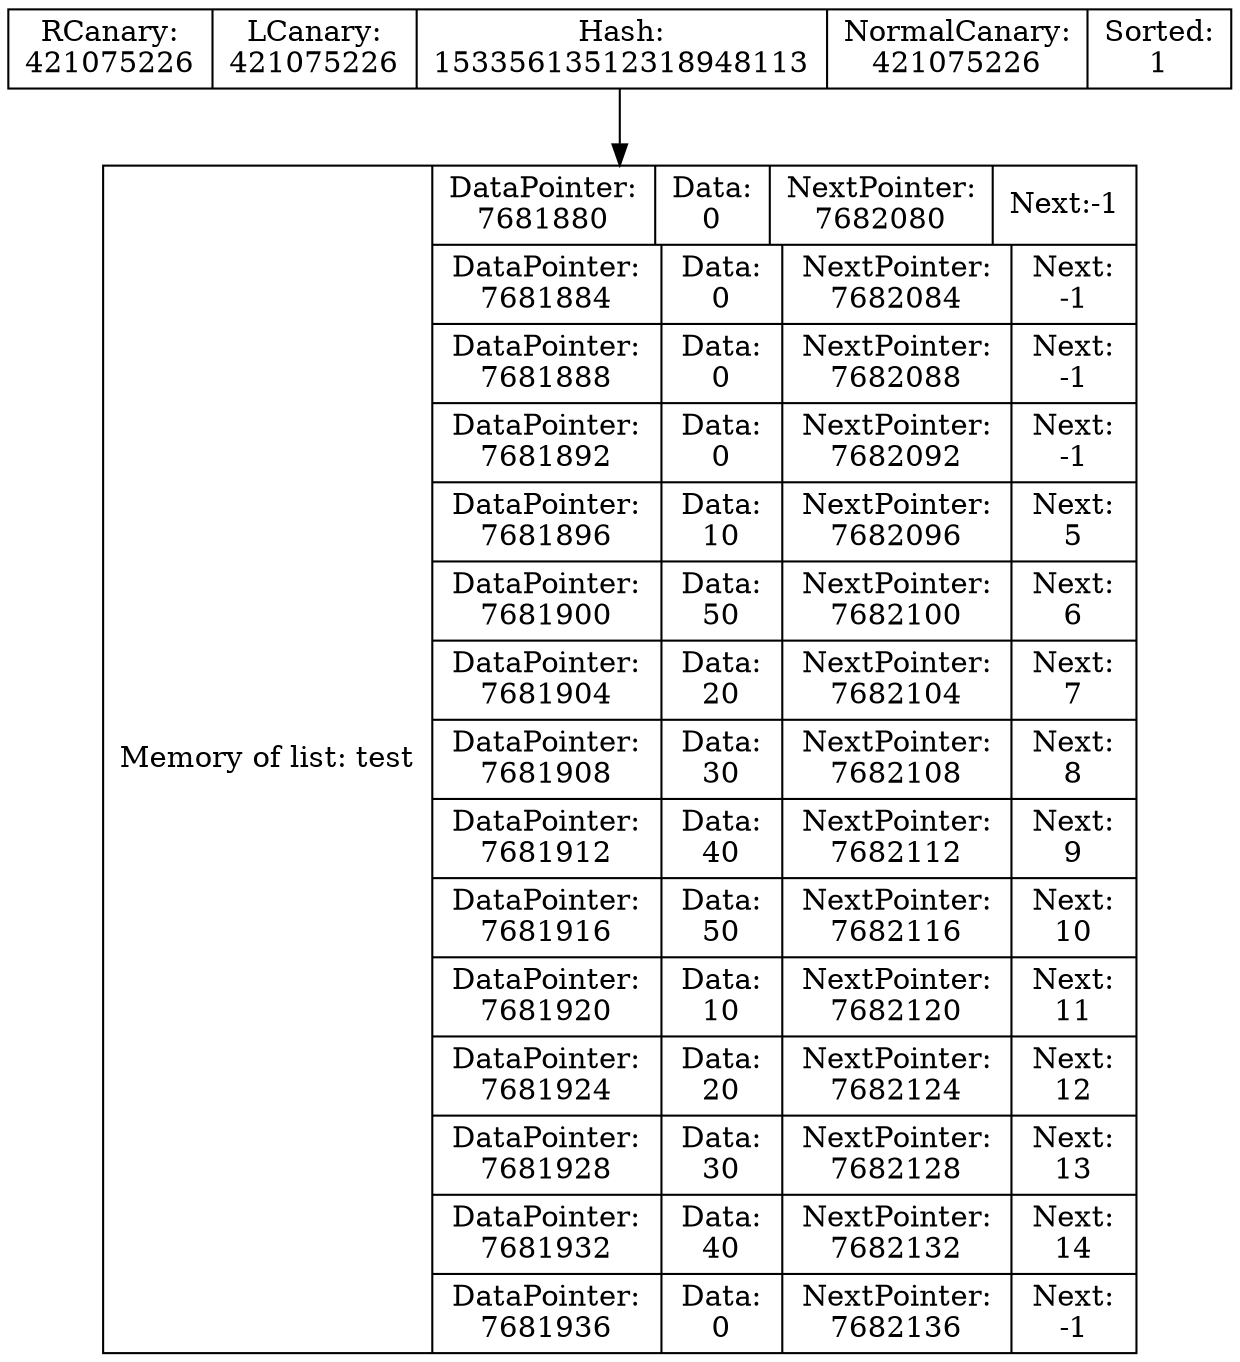 digraph G{
data [shape=record,label="{Memory of list: test} | {{DataPointer:\n7681880 | Data:\n0 | NextPointer:\n7682080 | Next:
-1}
| {DataPointer:\n7681884 | Data:\n0 | NextPointer:\n7682084 | Next:\n-1}
| {DataPointer:\n7681888 | Data:\n0 | NextPointer:\n7682088 | Next:\n-1}
| {DataPointer:\n7681892 | Data:\n0 | NextPointer:\n7682092 | Next:\n-1}
| {DataPointer:\n7681896 | Data:\n10 | NextPointer:\n7682096 | Next:\n5}
| {DataPointer:\n7681900 | Data:\n50 | NextPointer:\n7682100 | Next:\n6}
| {DataPointer:\n7681904 | Data:\n20 | NextPointer:\n7682104 | Next:\n7}
| {DataPointer:\n7681908 | Data:\n30 | NextPointer:\n7682108 | Next:\n8}
| {DataPointer:\n7681912 | Data:\n40 | NextPointer:\n7682112 | Next:\n9}
| {DataPointer:\n7681916 | Data:\n50 | NextPointer:\n7682116 | Next:\n10}
| {DataPointer:\n7681920 | Data:\n10 | NextPointer:\n7682120 | Next:\n11}
| {DataPointer:\n7681924 | Data:\n20 | NextPointer:\n7682124 | Next:\n12}
| {DataPointer:\n7681928 | Data:\n30 | NextPointer:\n7682128 | Next:\n13}
| {DataPointer:\n7681932 | Data:\n40 | NextPointer:\n7682132 | Next:\n14}
| {DataPointer:\n7681936 | Data:\n0 | NextPointer:\n7682136 | Next:\n-1}
}"];
Shild [shape=record,label=" RCanary:\n421075226 | LCanary:\n421075226 | Hash:\n15335613512318948113 | NormalCanary:\n421075226 | Sorted:\n1"];
Shild->data
}
